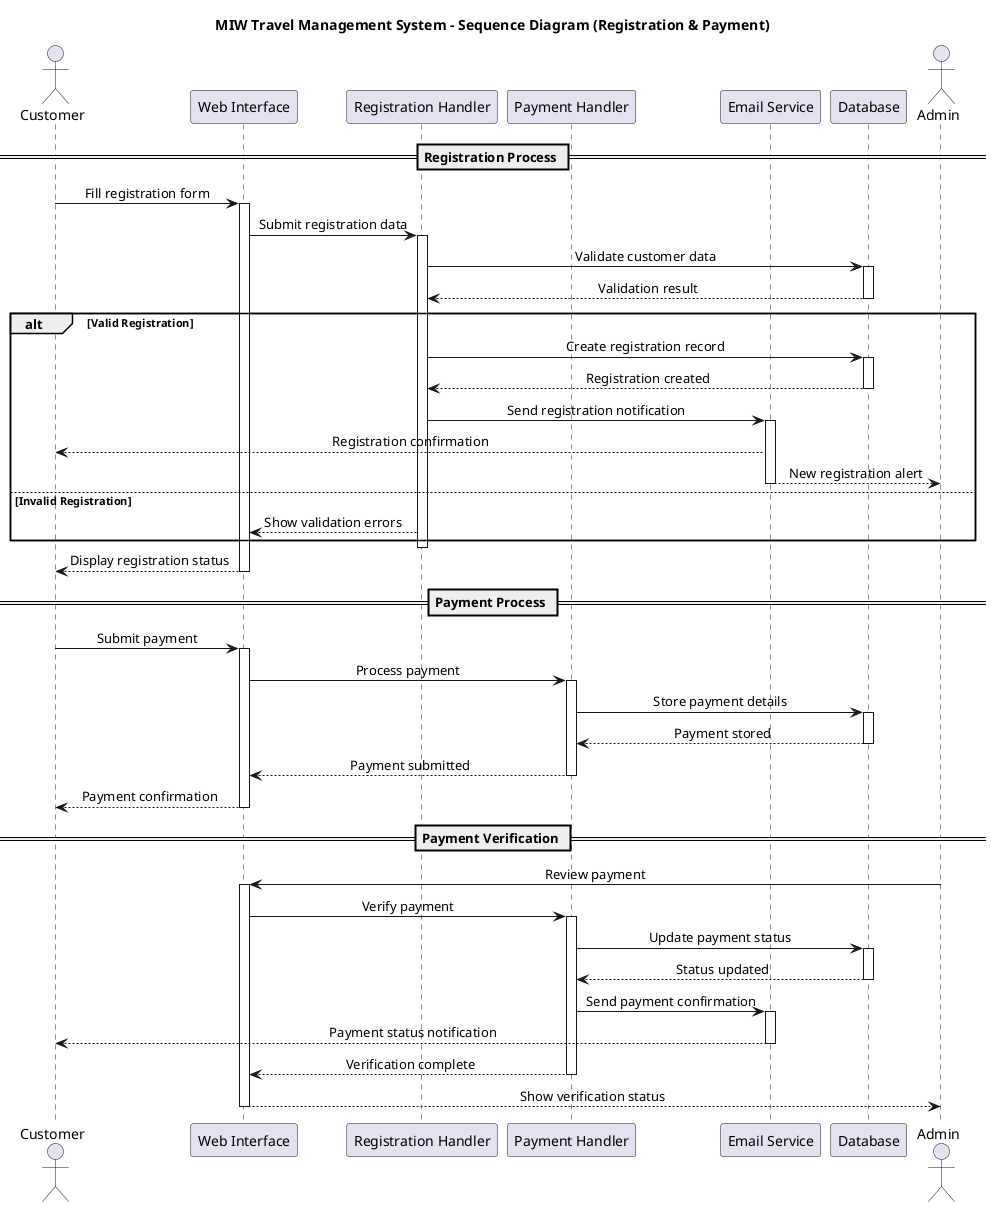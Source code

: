 @startuml MIW_Sequence_Diagram
skinparam sequenceMessageAlign center

title MIW Travel Management System - Sequence Diagram (Registration & Payment)

actor Customer
participant "Web Interface" as UI
participant "Registration Handler" as RegHandler
participant "Payment Handler" as PayHandler
participant "Email Service" as Email
participant "Database" as DB
actor Admin

== Registration Process ==

Customer -> UI: Fill registration form
activate UI
UI -> RegHandler: Submit registration data
activate RegHandler

RegHandler -> DB: Validate customer data
activate DB
DB --> RegHandler: Validation result
deactivate DB

alt Valid Registration
    RegHandler -> DB: Create registration record
    activate DB
    DB --> RegHandler: Registration created
    deactivate DB
    
    RegHandler -> Email: Send registration notification
    activate Email
    Email --> Customer: Registration confirmation
    Email --> Admin: New registration alert
    deactivate Email
else Invalid Registration
    RegHandler --> UI: Show validation errors
end
deactivate RegHandler

UI --> Customer: Display registration status
deactivate UI

== Payment Process ==

Customer -> UI: Submit payment
activate UI
UI -> PayHandler: Process payment
activate PayHandler

PayHandler -> DB: Store payment details
activate DB
DB --> PayHandler: Payment stored
deactivate DB

PayHandler --> UI: Payment submitted
deactivate PayHandler
UI --> Customer: Payment confirmation
deactivate UI

== Payment Verification ==

Admin -> UI: Review payment
activate UI
UI -> PayHandler: Verify payment
activate PayHandler

PayHandler -> DB: Update payment status
activate DB
DB --> PayHandler: Status updated
deactivate DB

PayHandler -> Email: Send payment confirmation
activate Email
Email --> Customer: Payment status notification
deactivate Email

PayHandler --> UI: Verification complete
deactivate PayHandler
UI --> Admin: Show verification status
deactivate UI

@enduml
